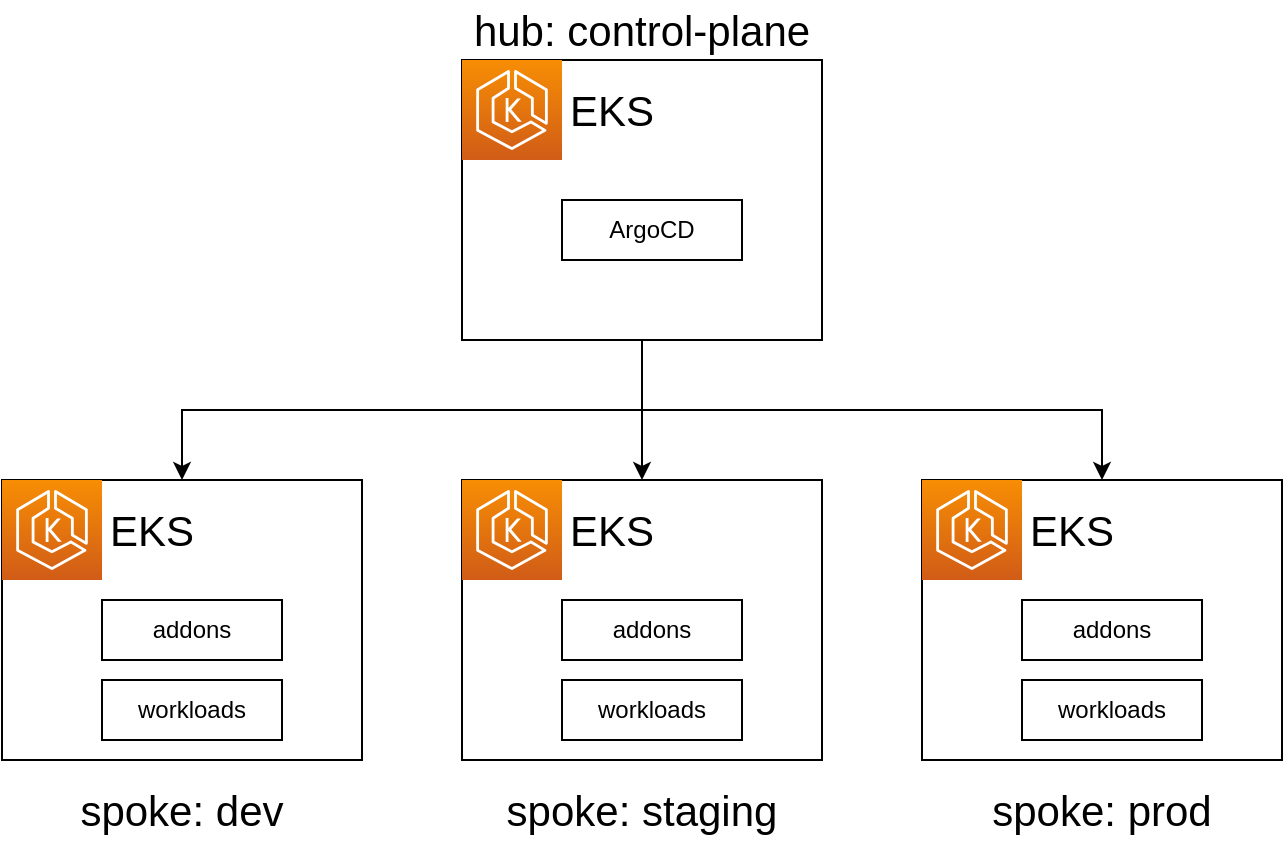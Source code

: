<mxfile version="20.7.4" type="device"><diagram id="7pb4Twnj_m5vtqEs_kPg" name="Page-1"><mxGraphModel dx="2044" dy="1185" grid="1" gridSize="10" guides="1" tooltips="1" connect="1" arrows="1" fold="1" page="1" pageScale="1" pageWidth="850" pageHeight="1100" math="0" shadow="0"><root><mxCell id="0"/><mxCell id="1" parent="0"/><mxCell id="irWqYRCMFXAn6XYYez1m-3" value="" style="rounded=0;whiteSpace=wrap;html=1;" vertex="1" parent="1"><mxGeometry x="70" y="410" width="180" height="140" as="geometry"/></mxCell><mxCell id="irWqYRCMFXAn6XYYez1m-4" value="" style="sketch=0;points=[[0,0,0],[0.25,0,0],[0.5,0,0],[0.75,0,0],[1,0,0],[0,1,0],[0.25,1,0],[0.5,1,0],[0.75,1,0],[1,1,0],[0,0.25,0],[0,0.5,0],[0,0.75,0],[1,0.25,0],[1,0.5,0],[1,0.75,0]];outlineConnect=0;fontColor=#232F3E;gradientColor=#F78E04;gradientDirection=north;fillColor=#D05C17;strokeColor=#ffffff;dashed=0;verticalLabelPosition=bottom;verticalAlign=top;align=center;html=1;fontSize=12;fontStyle=0;aspect=fixed;shape=mxgraph.aws4.resourceIcon;resIcon=mxgraph.aws4.eks;" vertex="1" parent="1"><mxGeometry x="70" y="410" width="50" height="50" as="geometry"/></mxCell><mxCell id="irWqYRCMFXAn6XYYez1m-5" value="addons" style="rounded=0;whiteSpace=wrap;html=1;" vertex="1" parent="1"><mxGeometry x="120" y="470" width="90" height="30" as="geometry"/></mxCell><mxCell id="irWqYRCMFXAn6XYYez1m-6" value="workloads" style="rounded=0;whiteSpace=wrap;html=1;" vertex="1" parent="1"><mxGeometry x="120" y="510" width="90" height="30" as="geometry"/></mxCell><mxCell id="irWqYRCMFXAn6XYYez1m-7" value="&lt;font style=&quot;font-size: 21px;&quot;&gt;EKS&lt;/font&gt;" style="text;html=1;strokeColor=none;fillColor=none;align=center;verticalAlign=middle;whiteSpace=wrap;rounded=0;" vertex="1" parent="1"><mxGeometry x="130" y="420" width="30" height="30" as="geometry"/></mxCell><mxCell id="irWqYRCMFXAn6XYYez1m-30" style="edgeStyle=orthogonalEdgeStyle;rounded=0;orthogonalLoop=1;jettySize=auto;html=1;entryX=0.5;entryY=0;entryDx=0;entryDy=0;fontSize=21;exitX=0.5;exitY=1;exitDx=0;exitDy=0;" edge="1" parent="1" source="irWqYRCMFXAn6XYYez1m-9" target="irWqYRCMFXAn6XYYez1m-3"><mxGeometry relative="1" as="geometry"/></mxCell><mxCell id="irWqYRCMFXAn6XYYez1m-31" style="edgeStyle=orthogonalEdgeStyle;rounded=0;orthogonalLoop=1;jettySize=auto;html=1;entryX=0.5;entryY=0;entryDx=0;entryDy=0;fontSize=21;" edge="1" parent="1" source="irWqYRCMFXAn6XYYez1m-9" target="irWqYRCMFXAn6XYYez1m-14"><mxGeometry relative="1" as="geometry"/></mxCell><mxCell id="irWqYRCMFXAn6XYYez1m-32" style="edgeStyle=orthogonalEdgeStyle;rounded=0;orthogonalLoop=1;jettySize=auto;html=1;entryX=0.5;entryY=0;entryDx=0;entryDy=0;fontSize=21;exitX=0.5;exitY=1;exitDx=0;exitDy=0;" edge="1" parent="1" source="irWqYRCMFXAn6XYYez1m-9" target="irWqYRCMFXAn6XYYez1m-19"><mxGeometry relative="1" as="geometry"><mxPoint x="390" y="370" as="sourcePoint"/></mxGeometry></mxCell><mxCell id="irWqYRCMFXAn6XYYez1m-9" value="" style="rounded=0;whiteSpace=wrap;html=1;" vertex="1" parent="1"><mxGeometry x="300" y="200" width="180" height="140" as="geometry"/></mxCell><mxCell id="irWqYRCMFXAn6XYYez1m-10" value="" style="sketch=0;points=[[0,0,0],[0.25,0,0],[0.5,0,0],[0.75,0,0],[1,0,0],[0,1,0],[0.25,1,0],[0.5,1,0],[0.75,1,0],[1,1,0],[0,0.25,0],[0,0.5,0],[0,0.75,0],[1,0.25,0],[1,0.5,0],[1,0.75,0]];outlineConnect=0;fontColor=#232F3E;gradientColor=#F78E04;gradientDirection=north;fillColor=#D05C17;strokeColor=#ffffff;dashed=0;verticalLabelPosition=bottom;verticalAlign=top;align=center;html=1;fontSize=12;fontStyle=0;aspect=fixed;shape=mxgraph.aws4.resourceIcon;resIcon=mxgraph.aws4.eks;" vertex="1" parent="1"><mxGeometry x="300" y="200" width="50" height="50" as="geometry"/></mxCell><mxCell id="irWqYRCMFXAn6XYYez1m-13" value="&lt;font style=&quot;font-size: 21px;&quot;&gt;EKS&lt;/font&gt;" style="text;html=1;strokeColor=none;fillColor=none;align=center;verticalAlign=middle;whiteSpace=wrap;rounded=0;" vertex="1" parent="1"><mxGeometry x="360" y="210" width="30" height="30" as="geometry"/></mxCell><mxCell id="irWqYRCMFXAn6XYYez1m-14" value="" style="rounded=0;whiteSpace=wrap;html=1;" vertex="1" parent="1"><mxGeometry x="300" y="410" width="180" height="140" as="geometry"/></mxCell><mxCell id="irWqYRCMFXAn6XYYez1m-15" value="" style="sketch=0;points=[[0,0,0],[0.25,0,0],[0.5,0,0],[0.75,0,0],[1,0,0],[0,1,0],[0.25,1,0],[0.5,1,0],[0.75,1,0],[1,1,0],[0,0.25,0],[0,0.5,0],[0,0.75,0],[1,0.25,0],[1,0.5,0],[1,0.75,0]];outlineConnect=0;fontColor=#232F3E;gradientColor=#F78E04;gradientDirection=north;fillColor=#D05C17;strokeColor=#ffffff;dashed=0;verticalLabelPosition=bottom;verticalAlign=top;align=center;html=1;fontSize=12;fontStyle=0;aspect=fixed;shape=mxgraph.aws4.resourceIcon;resIcon=mxgraph.aws4.eks;" vertex="1" parent="1"><mxGeometry x="300" y="410" width="50" height="50" as="geometry"/></mxCell><mxCell id="irWqYRCMFXAn6XYYez1m-16" value="addons" style="rounded=0;whiteSpace=wrap;html=1;" vertex="1" parent="1"><mxGeometry x="350" y="470" width="90" height="30" as="geometry"/></mxCell><mxCell id="irWqYRCMFXAn6XYYez1m-17" value="workloads" style="rounded=0;whiteSpace=wrap;html=1;" vertex="1" parent="1"><mxGeometry x="350" y="510" width="90" height="30" as="geometry"/></mxCell><mxCell id="irWqYRCMFXAn6XYYez1m-18" value="&lt;font style=&quot;font-size: 21px;&quot;&gt;EKS&lt;/font&gt;" style="text;html=1;strokeColor=none;fillColor=none;align=center;verticalAlign=middle;whiteSpace=wrap;rounded=0;" vertex="1" parent="1"><mxGeometry x="360" y="420" width="30" height="30" as="geometry"/></mxCell><mxCell id="irWqYRCMFXAn6XYYez1m-19" value="" style="rounded=0;whiteSpace=wrap;html=1;" vertex="1" parent="1"><mxGeometry x="530" y="410" width="180" height="140" as="geometry"/></mxCell><mxCell id="irWqYRCMFXAn6XYYez1m-20" value="" style="sketch=0;points=[[0,0,0],[0.25,0,0],[0.5,0,0],[0.75,0,0],[1,0,0],[0,1,0],[0.25,1,0],[0.5,1,0],[0.75,1,0],[1,1,0],[0,0.25,0],[0,0.5,0],[0,0.75,0],[1,0.25,0],[1,0.5,0],[1,0.75,0]];outlineConnect=0;fontColor=#232F3E;gradientColor=#F78E04;gradientDirection=north;fillColor=#D05C17;strokeColor=#ffffff;dashed=0;verticalLabelPosition=bottom;verticalAlign=top;align=center;html=1;fontSize=12;fontStyle=0;aspect=fixed;shape=mxgraph.aws4.resourceIcon;resIcon=mxgraph.aws4.eks;" vertex="1" parent="1"><mxGeometry x="530" y="410" width="50" height="50" as="geometry"/></mxCell><mxCell id="irWqYRCMFXAn6XYYez1m-21" value="addons" style="rounded=0;whiteSpace=wrap;html=1;" vertex="1" parent="1"><mxGeometry x="580" y="470" width="90" height="30" as="geometry"/></mxCell><mxCell id="irWqYRCMFXAn6XYYez1m-22" value="workloads" style="rounded=0;whiteSpace=wrap;html=1;" vertex="1" parent="1"><mxGeometry x="580" y="510" width="90" height="30" as="geometry"/></mxCell><mxCell id="irWqYRCMFXAn6XYYez1m-23" value="&lt;font style=&quot;font-size: 21px;&quot;&gt;EKS&lt;/font&gt;" style="text;html=1;strokeColor=none;fillColor=none;align=center;verticalAlign=middle;whiteSpace=wrap;rounded=0;" vertex="1" parent="1"><mxGeometry x="590" y="420" width="30" height="30" as="geometry"/></mxCell><mxCell id="irWqYRCMFXAn6XYYez1m-24" value="hub: control-plane" style="text;html=1;strokeColor=none;fillColor=none;align=center;verticalAlign=middle;whiteSpace=wrap;rounded=0;strokeWidth=2;fontSize=21;" vertex="1" parent="1"><mxGeometry x="300" y="170" width="180" height="30" as="geometry"/></mxCell><mxCell id="irWqYRCMFXAn6XYYez1m-25" value="spoke: dev" style="text;html=1;strokeColor=none;fillColor=none;align=center;verticalAlign=middle;whiteSpace=wrap;rounded=0;strokeWidth=2;fontSize=21;" vertex="1" parent="1"><mxGeometry x="70" y="560" width="180" height="30" as="geometry"/></mxCell><mxCell id="irWqYRCMFXAn6XYYez1m-27" value="spoke: staging" style="text;html=1;strokeColor=none;fillColor=none;align=center;verticalAlign=middle;whiteSpace=wrap;rounded=0;strokeWidth=2;fontSize=21;" vertex="1" parent="1"><mxGeometry x="300" y="560" width="180" height="30" as="geometry"/></mxCell><mxCell id="irWqYRCMFXAn6XYYez1m-28" value="spoke: prod" style="text;html=1;strokeColor=none;fillColor=none;align=center;verticalAlign=middle;whiteSpace=wrap;rounded=0;strokeWidth=2;fontSize=21;" vertex="1" parent="1"><mxGeometry x="530" y="560" width="180" height="30" as="geometry"/></mxCell><mxCell id="irWqYRCMFXAn6XYYez1m-29" value="ArgoCD" style="rounded=0;whiteSpace=wrap;html=1;" vertex="1" parent="1"><mxGeometry x="350" y="270" width="90" height="30" as="geometry"/></mxCell></root></mxGraphModel></diagram></mxfile>
